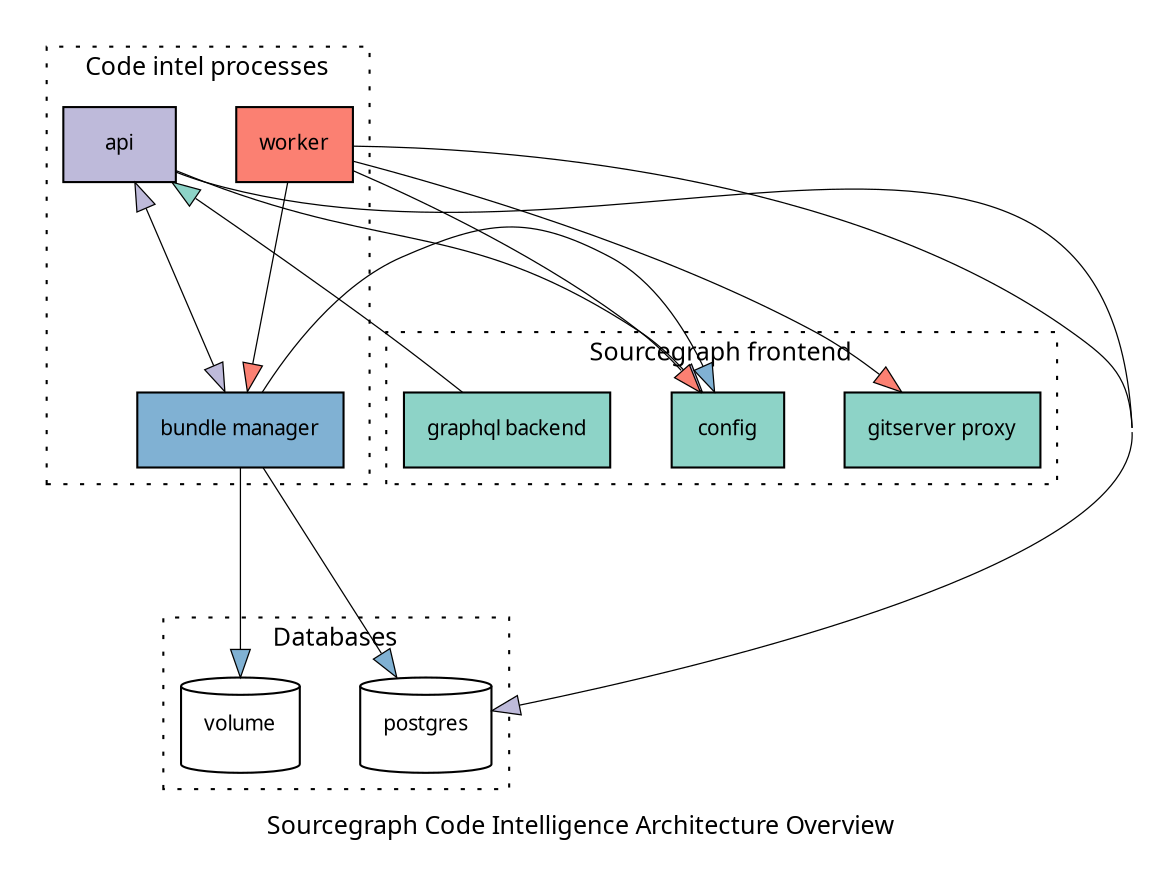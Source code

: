 digraph architecture {
    label="Sourcegraph Code Intelligence Architecture Overview"
    rankdir=TD
    ratio=fill
    concentrate=true
    ranksep=1.4
    nodesep=0.4
    stylesheet="/assets/architecture.css"

    graph [
        fontname="Iosevka"
        fontsize=12
        pad=0.2
    ]

    node [
        colorscheme="set312"
        style="filled"
        fillcolor="white"
        shape="rectangle"
        fontname="Iosevka"
        fontsize=10
        margin=0.15
        target="_blank"
    ]

    edge [
        colorscheme="set312"
        penwidth=0.6
        arrowtail=invis
        arrowsize=1.35
    ]

    subgraph cluster_frontend {
        label="Sourcegraph frontend"
        rank="same"
        graph [style="dotted"]
        node [fillcolor="1"]

        frontend_graphqlbackend [
            label="graphql backend"
        ]

        frontend_gitserver_proxy [
            label="gitserver proxy"
        ]

        frontend_config [
            label="config"
        ]
    }

    subgraph cluster_services {
        label="Code intel processes"
        rank="same"
        graph [style="dotted"]
        node [fillcolor="2"]

        lsif_api_server [
            label="api"
            fillcolor="3"
            URL="https://github.com/sourcegraph/sourcegraph/tree/master/lsif/src/server"
        ]
        lsif_worker [
            label="worker"
            fillcolor="4"
            URL="https://github.com/sourcegraph/sourcegraph/tree/master/lsif/src/worker"
        ]
        lsif_bundle_manager [
            label="bundle manager"
            fillcolor="5"
            URL="https://github.com/sourcegraph/sourcegraph/tree/master/lsif/src/bundle-manager"
        ]
    }

    subgraph cluster_databases {
        label="Databases"
        rank="same"
        graph [style="dotted"]
        node [shape="cylinder"]

        postgres [label="postgres"]
        volume [label="volume"]
    }

    frontend_graphqlbackend -> {
        lsif_api_server
    } [
        fillcolor="1"
    ]

    lsif_api_server -> {
        lsif_bundle_manager,
        postgres,
        frontend_config
    } [
        fillcolor="3"
    ]

    lsif_worker -> {
        lsif_bundle_manager,
        postgres,
        frontend_gitserver_proxy,
        frontend_config
    } [
        fillcolor="4"
    ]

    lsif_bundle_manager -> {
        lsif_api_server,
        volume,
        postgres,
        frontend_config
    } [
        fillcolor="5"
    ]
}
